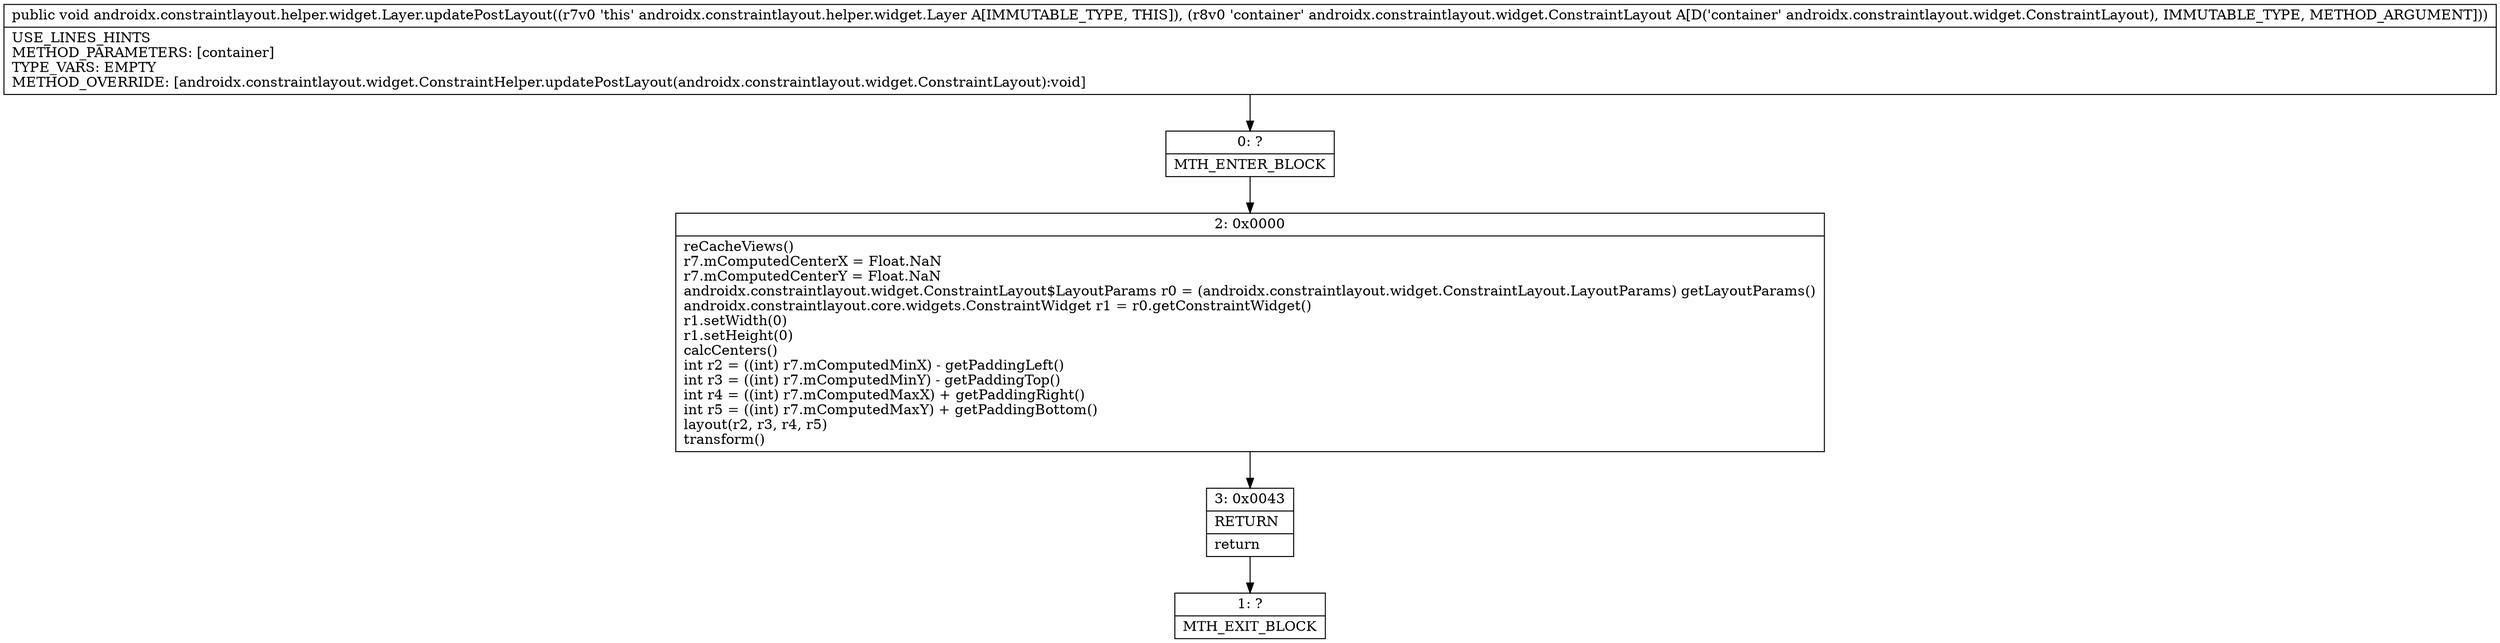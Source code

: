 digraph "CFG forandroidx.constraintlayout.helper.widget.Layer.updatePostLayout(Landroidx\/constraintlayout\/widget\/ConstraintLayout;)V" {
Node_0 [shape=record,label="{0\:\ ?|MTH_ENTER_BLOCK\l}"];
Node_2 [shape=record,label="{2\:\ 0x0000|reCacheViews()\lr7.mComputedCenterX = Float.NaN\lr7.mComputedCenterY = Float.NaN\landroidx.constraintlayout.widget.ConstraintLayout$LayoutParams r0 = (androidx.constraintlayout.widget.ConstraintLayout.LayoutParams) getLayoutParams()\landroidx.constraintlayout.core.widgets.ConstraintWidget r1 = r0.getConstraintWidget()\lr1.setWidth(0)\lr1.setHeight(0)\lcalcCenters()\lint r2 = ((int) r7.mComputedMinX) \- getPaddingLeft()\lint r3 = ((int) r7.mComputedMinY) \- getPaddingTop()\lint r4 = ((int) r7.mComputedMaxX) + getPaddingRight()\lint r5 = ((int) r7.mComputedMaxY) + getPaddingBottom()\llayout(r2, r3, r4, r5)\ltransform()\l}"];
Node_3 [shape=record,label="{3\:\ 0x0043|RETURN\l|return\l}"];
Node_1 [shape=record,label="{1\:\ ?|MTH_EXIT_BLOCK\l}"];
MethodNode[shape=record,label="{public void androidx.constraintlayout.helper.widget.Layer.updatePostLayout((r7v0 'this' androidx.constraintlayout.helper.widget.Layer A[IMMUTABLE_TYPE, THIS]), (r8v0 'container' androidx.constraintlayout.widget.ConstraintLayout A[D('container' androidx.constraintlayout.widget.ConstraintLayout), IMMUTABLE_TYPE, METHOD_ARGUMENT]))  | USE_LINES_HINTS\lMETHOD_PARAMETERS: [container]\lTYPE_VARS: EMPTY\lMETHOD_OVERRIDE: [androidx.constraintlayout.widget.ConstraintHelper.updatePostLayout(androidx.constraintlayout.widget.ConstraintLayout):void]\l}"];
MethodNode -> Node_0;Node_0 -> Node_2;
Node_2 -> Node_3;
Node_3 -> Node_1;
}

